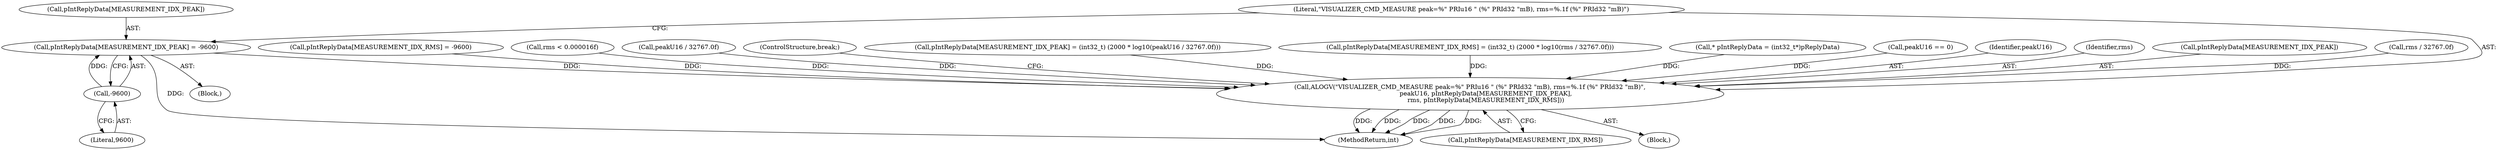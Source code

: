 digraph "0_Android_aeea52da00d210587fb3ed895de3d5f2e0264c88_11@array" {
"1000991" [label="(Call,pIntReplyData[MEASUREMENT_IDX_PEAK] = -9600)"];
"1000995" [label="(Call,-9600)"];
"1001011" [label="(Call,ALOGV(\"VISUALIZER_CMD_MEASURE peak=%\" PRIu16 \" (%\" PRId32 \"mB), rms=%.1f (%\" PRId32 \"mB)\",\n                peakU16, pIntReplyData[MEASUREMENT_IDX_PEAK],\n                rms, pIntReplyData[MEASUREMENT_IDX_RMS]))"];
"1000990" [label="(Block,)"];
"1001013" [label="(Identifier,peakU16)"];
"1000992" [label="(Call,pIntReplyData[MEASUREMENT_IDX_PEAK])"];
"1000817" [label="(Block,)"];
"1000996" [label="(Literal,9600)"];
"1001011" [label="(Call,ALOGV(\"VISUALIZER_CMD_MEASURE peak=%\" PRIu16 \" (%\" PRId32 \"mB), rms=%.1f (%\" PRId32 \"mB)\",\n                peakU16, pIntReplyData[MEASUREMENT_IDX_PEAK],\n                rms, pIntReplyData[MEASUREMENT_IDX_RMS]))"];
"1001017" [label="(Identifier,rms)"];
"1000995" [label="(Call,-9600)"];
"1001014" [label="(Call,pIntReplyData[MEASUREMENT_IDX_PEAK])"];
"1000983" [label="(Call,rms / 32767.0f)"];
"1000991" [label="(Call,pIntReplyData[MEASUREMENT_IDX_PEAK] = -9600)"];
"1001028" [label="(MethodReturn,int)"];
"1001012" [label="(Literal,\"VISUALIZER_CMD_MEASURE peak=%\" PRIu16 \" (%\" PRId32 \"mB), rms=%.1f (%\" PRId32 \"mB)\")"];
"1000966" [label="(Call,pIntReplyData[MEASUREMENT_IDX_RMS] = -9600)"];
"1000962" [label="(Call,rms < 0.000016f)"];
"1001008" [label="(Call,peakU16 / 32767.0f)"];
"1001021" [label="(ControlStructure,break;)"];
"1000999" [label="(Call,pIntReplyData[MEASUREMENT_IDX_PEAK] = (int32_t) (2000 * log10(peakU16 / 32767.0f)))"];
"1000974" [label="(Call,pIntReplyData[MEASUREMENT_IDX_RMS] = (int32_t) (2000 * log10(rms / 32767.0f)))"];
"1001018" [label="(Call,pIntReplyData[MEASUREMENT_IDX_RMS])"];
"1000956" [label="(Call,* pIntReplyData = (int32_t*)pReplyData)"];
"1000987" [label="(Call,peakU16 == 0)"];
"1000991" -> "1000990"  [label="AST: "];
"1000991" -> "1000995"  [label="CFG: "];
"1000992" -> "1000991"  [label="AST: "];
"1000995" -> "1000991"  [label="AST: "];
"1001012" -> "1000991"  [label="CFG: "];
"1000991" -> "1001028"  [label="DDG: "];
"1000995" -> "1000991"  [label="DDG: "];
"1000991" -> "1001011"  [label="DDG: "];
"1000995" -> "1000996"  [label="CFG: "];
"1000996" -> "1000995"  [label="AST: "];
"1001011" -> "1000817"  [label="AST: "];
"1001011" -> "1001018"  [label="CFG: "];
"1001012" -> "1001011"  [label="AST: "];
"1001013" -> "1001011"  [label="AST: "];
"1001014" -> "1001011"  [label="AST: "];
"1001017" -> "1001011"  [label="AST: "];
"1001018" -> "1001011"  [label="AST: "];
"1001021" -> "1001011"  [label="CFG: "];
"1001011" -> "1001028"  [label="DDG: "];
"1001011" -> "1001028"  [label="DDG: "];
"1001011" -> "1001028"  [label="DDG: "];
"1001011" -> "1001028"  [label="DDG: "];
"1001011" -> "1001028"  [label="DDG: "];
"1000987" -> "1001011"  [label="DDG: "];
"1001008" -> "1001011"  [label="DDG: "];
"1000956" -> "1001011"  [label="DDG: "];
"1000999" -> "1001011"  [label="DDG: "];
"1000983" -> "1001011"  [label="DDG: "];
"1000962" -> "1001011"  [label="DDG: "];
"1000974" -> "1001011"  [label="DDG: "];
"1000966" -> "1001011"  [label="DDG: "];
}
